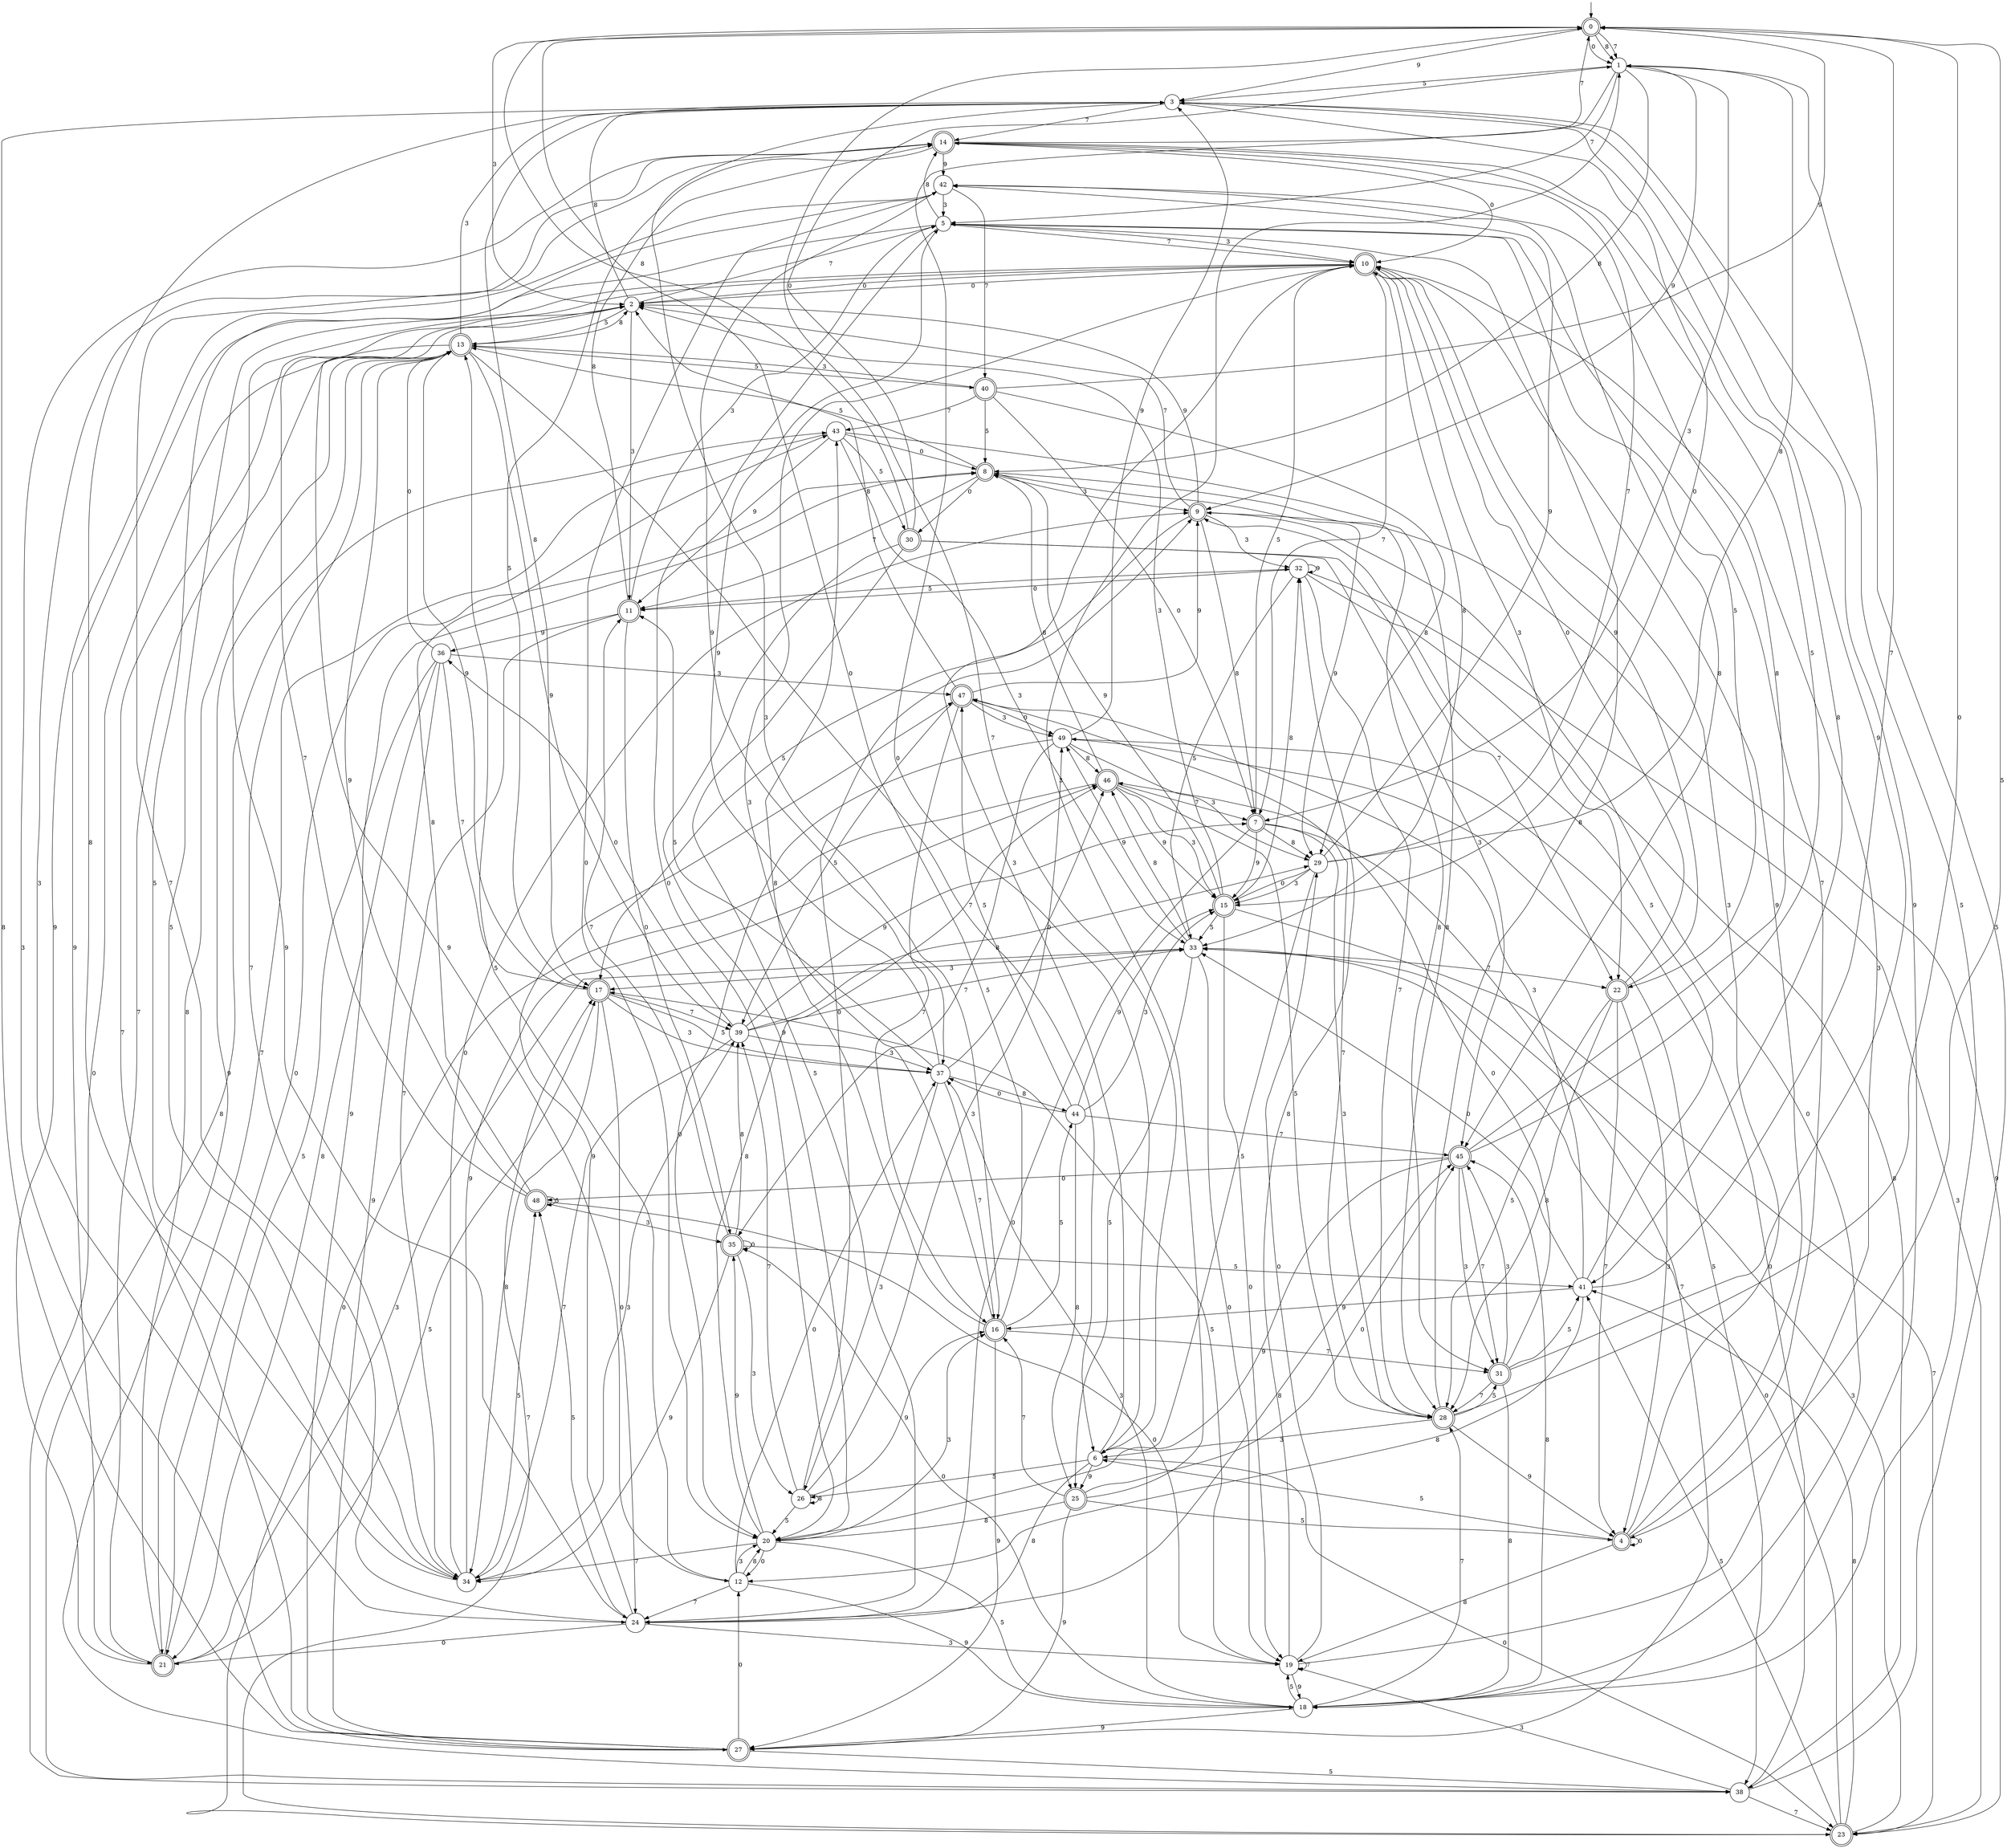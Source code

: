 digraph g {

	s0 [shape="doublecircle" label="0"];
	s1 [shape="circle" label="1"];
	s2 [shape="circle" label="2"];
	s3 [shape="circle" label="3"];
	s4 [shape="doublecircle" label="4"];
	s5 [shape="circle" label="5"];
	s6 [shape="circle" label="6"];
	s7 [shape="doublecircle" label="7"];
	s8 [shape="doublecircle" label="8"];
	s9 [shape="doublecircle" label="9"];
	s10 [shape="doublecircle" label="10"];
	s11 [shape="doublecircle" label="11"];
	s12 [shape="circle" label="12"];
	s13 [shape="doublecircle" label="13"];
	s14 [shape="doublecircle" label="14"];
	s15 [shape="doublecircle" label="15"];
	s16 [shape="doublecircle" label="16"];
	s17 [shape="doublecircle" label="17"];
	s18 [shape="circle" label="18"];
	s19 [shape="circle" label="19"];
	s20 [shape="circle" label="20"];
	s21 [shape="doublecircle" label="21"];
	s22 [shape="doublecircle" label="22"];
	s23 [shape="doublecircle" label="23"];
	s24 [shape="circle" label="24"];
	s25 [shape="doublecircle" label="25"];
	s26 [shape="circle" label="26"];
	s27 [shape="doublecircle" label="27"];
	s28 [shape="doublecircle" label="28"];
	s29 [shape="circle" label="29"];
	s30 [shape="doublecircle" label="30"];
	s31 [shape="doublecircle" label="31"];
	s32 [shape="circle" label="32"];
	s33 [shape="circle" label="33"];
	s34 [shape="circle" label="34"];
	s35 [shape="doublecircle" label="35"];
	s36 [shape="circle" label="36"];
	s37 [shape="circle" label="37"];
	s38 [shape="circle" label="38"];
	s39 [shape="circle" label="39"];
	s40 [shape="doublecircle" label="40"];
	s41 [shape="circle" label="41"];
	s42 [shape="circle" label="42"];
	s43 [shape="circle" label="43"];
	s44 [shape="circle" label="44"];
	s45 [shape="doublecircle" label="45"];
	s46 [shape="doublecircle" label="46"];
	s47 [shape="doublecircle" label="47"];
	s48 [shape="doublecircle" label="48"];
	s49 [shape="circle" label="49"];
	s0 -> s1 [label="7"];
	s0 -> s1 [label="0"];
	s0 -> s2 [label="3"];
	s0 -> s1 [label="8"];
	s0 -> s3 [label="9"];
	s0 -> s4 [label="5"];
	s1 -> s5 [label="7"];
	s1 -> s6 [label="0"];
	s1 -> s7 [label="3"];
	s1 -> s8 [label="8"];
	s1 -> s9 [label="9"];
	s1 -> s3 [label="5"];
	s2 -> s5 [label="7"];
	s2 -> s10 [label="0"];
	s2 -> s11 [label="3"];
	s2 -> s3 [label="8"];
	s2 -> s12 [label="9"];
	s2 -> s13 [label="5"];
	s3 -> s14 [label="7"];
	s3 -> s15 [label="0"];
	s3 -> s16 [label="3"];
	s3 -> s17 [label="8"];
	s3 -> s18 [label="9"];
	s3 -> s18 [label="5"];
	s4 -> s5 [label="7"];
	s4 -> s4 [label="0"];
	s4 -> s10 [label="3"];
	s4 -> s19 [label="8"];
	s4 -> s10 [label="9"];
	s4 -> s6 [label="5"];
	s5 -> s10 [label="7"];
	s5 -> s20 [label="0"];
	s5 -> s10 [label="3"];
	s5 -> s14 [label="8"];
	s5 -> s21 [label="9"];
	s5 -> s22 [label="5"];
	s6 -> s0 [label="7"];
	s6 -> s23 [label="0"];
	s6 -> s10 [label="3"];
	s6 -> s24 [label="8"];
	s6 -> s25 [label="9"];
	s6 -> s26 [label="5"];
	s7 -> s27 [label="7"];
	s7 -> s24 [label="0"];
	s7 -> s28 [label="3"];
	s7 -> s29 [label="8"];
	s7 -> s15 [label="9"];
	s7 -> s10 [label="5"];
	s8 -> s11 [label="7"];
	s8 -> s30 [label="0"];
	s8 -> s9 [label="3"];
	s8 -> s31 [label="8"];
	s8 -> s29 [label="9"];
	s8 -> s13 [label="5"];
	s9 -> s2 [label="7"];
	s9 -> s18 [label="0"];
	s9 -> s32 [label="3"];
	s9 -> s7 [label="8"];
	s9 -> s2 [label="9"];
	s9 -> s17 [label="5"];
	s10 -> s7 [label="7"];
	s10 -> s2 [label="0"];
	s10 -> s22 [label="3"];
	s10 -> s33 [label="8"];
	s10 -> s24 [label="9"];
	s10 -> s34 [label="5"];
	s11 -> s34 [label="7"];
	s11 -> s35 [label="0"];
	s11 -> s5 [label="3"];
	s11 -> s14 [label="8"];
	s11 -> s36 [label="9"];
	s11 -> s32 [label="5"];
	s12 -> s24 [label="7"];
	s12 -> s37 [label="0"];
	s12 -> s20 [label="3"];
	s12 -> s20 [label="8"];
	s12 -> s18 [label="9"];
	s12 -> s13 [label="5"];
	s13 -> s6 [label="7"];
	s13 -> s38 [label="0"];
	s13 -> s3 [label="3"];
	s13 -> s2 [label="8"];
	s13 -> s39 [label="9"];
	s13 -> s40 [label="5"];
	s14 -> s0 [label="7"];
	s14 -> s10 [label="0"];
	s14 -> s24 [label="3"];
	s14 -> s41 [label="8"];
	s14 -> s42 [label="9"];
	s14 -> s17 [label="5"];
	s15 -> s23 [label="7"];
	s15 -> s19 [label="0"];
	s15 -> s2 [label="3"];
	s15 -> s32 [label="8"];
	s15 -> s8 [label="9"];
	s15 -> s33 [label="5"];
	s16 -> s31 [label="7"];
	s16 -> s0 [label="0"];
	s16 -> s10 [label="3"];
	s16 -> s43 [label="8"];
	s16 -> s27 [label="9"];
	s16 -> s44 [label="5"];
	s17 -> s39 [label="7"];
	s17 -> s24 [label="0"];
	s17 -> s37 [label="3"];
	s17 -> s34 [label="8"];
	s17 -> s13 [label="9"];
	s17 -> s37 [label="5"];
	s18 -> s28 [label="7"];
	s18 -> s35 [label="0"];
	s18 -> s37 [label="3"];
	s18 -> s45 [label="8"];
	s18 -> s27 [label="9"];
	s18 -> s19 [label="5"];
	s19 -> s19 [label="7"];
	s19 -> s29 [label="0"];
	s19 -> s10 [label="3"];
	s19 -> s32 [label="8"];
	s19 -> s18 [label="9"];
	s19 -> s17 [label="5"];
	s20 -> s34 [label="7"];
	s20 -> s12 [label="0"];
	s20 -> s16 [label="3"];
	s20 -> s46 [label="8"];
	s20 -> s35 [label="9"];
	s20 -> s18 [label="5"];
	s21 -> s13 [label="7"];
	s21 -> s8 [label="0"];
	s21 -> s33 [label="3"];
	s21 -> s13 [label="8"];
	s21 -> s42 [label="9"];
	s21 -> s17 [label="5"];
	s22 -> s4 [label="7"];
	s22 -> s10 [label="0"];
	s22 -> s4 [label="3"];
	s22 -> s28 [label="8"];
	s22 -> s10 [label="9"];
	s22 -> s28 [label="5"];
	s23 -> s17 [label="7"];
	s23 -> s33 [label="0"];
	s23 -> s33 [label="3"];
	s23 -> s41 [label="8"];
	s23 -> s9 [label="9"];
	s23 -> s41 [label="5"];
	s24 -> s14 [label="7"];
	s24 -> s21 [label="0"];
	s24 -> s19 [label="3"];
	s24 -> s45 [label="8"];
	s24 -> s47 [label="9"];
	s24 -> s48 [label="5"];
	s25 -> s16 [label="7"];
	s25 -> s45 [label="0"];
	s25 -> s1 [label="3"];
	s25 -> s20 [label="8"];
	s25 -> s27 [label="9"];
	s25 -> s4 [label="5"];
	s26 -> s39 [label="7"];
	s26 -> s9 [label="0"];
	s26 -> s49 [label="3"];
	s26 -> s26 [label="8"];
	s26 -> s16 [label="9"];
	s26 -> s20 [label="5"];
	s27 -> s2 [label="7"];
	s27 -> s12 [label="0"];
	s27 -> s14 [label="3"];
	s27 -> s3 [label="8"];
	s27 -> s8 [label="9"];
	s27 -> s38 [label="5"];
	s28 -> s47 [label="7"];
	s28 -> s0 [label="0"];
	s28 -> s6 [label="3"];
	s28 -> s5 [label="8"];
	s28 -> s4 [label="9"];
	s28 -> s31 [label="5"];
	s29 -> s14 [label="7"];
	s29 -> s15 [label="0"];
	s29 -> s15 [label="3"];
	s29 -> s1 [label="8"];
	s29 -> s42 [label="9"];
	s29 -> s6 [label="5"];
	s30 -> s22 [label="7"];
	s30 -> s1 [label="0"];
	s30 -> s45 [label="3"];
	s30 -> s0 [label="8"];
	s30 -> s20 [label="9"];
	s30 -> s24 [label="5"];
	s31 -> s28 [label="7"];
	s31 -> s46 [label="0"];
	s31 -> s45 [label="3"];
	s31 -> s18 [label="8"];
	s31 -> s3 [label="9"];
	s31 -> s41 [label="5"];
	s32 -> s28 [label="7"];
	s32 -> s11 [label="0"];
	s32 -> s23 [label="3"];
	s32 -> s38 [label="8"];
	s32 -> s32 [label="9"];
	s32 -> s33 [label="5"];
	s33 -> s22 [label="7"];
	s33 -> s19 [label="0"];
	s33 -> s17 [label="3"];
	s33 -> s46 [label="8"];
	s33 -> s49 [label="9"];
	s33 -> s25 [label="5"];
	s34 -> s13 [label="7"];
	s34 -> s9 [label="0"];
	s34 -> s39 [label="3"];
	s34 -> s3 [label="8"];
	s34 -> s46 [label="9"];
	s34 -> s48 [label="5"];
	s35 -> s11 [label="7"];
	s35 -> s35 [label="0"];
	s35 -> s26 [label="3"];
	s35 -> s39 [label="8"];
	s35 -> s34 [label="9"];
	s35 -> s41 [label="5"];
	s36 -> s17 [label="7"];
	s36 -> s13 [label="0"];
	s36 -> s47 [label="3"];
	s36 -> s21 [label="8"];
	s36 -> s27 [label="9"];
	s36 -> s21 [label="5"];
	s37 -> s16 [label="7"];
	s37 -> s46 [label="0"];
	s37 -> s26 [label="3"];
	s37 -> s44 [label="8"];
	s37 -> s5 [label="9"];
	s37 -> s11 [label="5"];
	s38 -> s23 [label="7"];
	s38 -> s49 [label="0"];
	s38 -> s19 [label="3"];
	s38 -> s43 [label="8"];
	s38 -> s13 [label="9"];
	s38 -> s1 [label="5"];
	s39 -> s34 [label="7"];
	s39 -> s36 [label="0"];
	s39 -> s37 [label="3"];
	s39 -> s29 [label="8"];
	s39 -> s7 [label="9"];
	s39 -> s33 [label="5"];
	s40 -> s43 [label="7"];
	s40 -> s7 [label="0"];
	s40 -> s13 [label="3"];
	s40 -> s29 [label="8"];
	s40 -> s0 [label="9"];
	s40 -> s8 [label="5"];
	s41 -> s0 [label="7"];
	s41 -> s33 [label="0"];
	s41 -> s47 [label="3"];
	s41 -> s12 [label="8"];
	s41 -> s16 [label="9"];
	s41 -> s9 [label="5"];
	s42 -> s40 [label="7"];
	s42 -> s20 [label="0"];
	s42 -> s5 [label="3"];
	s42 -> s45 [label="8"];
	s42 -> s37 [label="9"];
	s42 -> s34 [label="5"];
	s43 -> s21 [label="7"];
	s43 -> s8 [label="0"];
	s43 -> s33 [label="3"];
	s43 -> s28 [label="8"];
	s43 -> s11 [label="9"];
	s43 -> s30 [label="5"];
	s44 -> s45 [label="7"];
	s44 -> s37 [label="0"];
	s44 -> s15 [label="3"];
	s44 -> s25 [label="8"];
	s44 -> s15 [label="9"];
	s44 -> s47 [label="5"];
	s45 -> s31 [label="7"];
	s45 -> s48 [label="0"];
	s45 -> s31 [label="3"];
	s45 -> s42 [label="8"];
	s45 -> s20 [label="9"];
	s45 -> s14 [label="5"];
	s46 -> s7 [label="7"];
	s46 -> s23 [label="0"];
	s46 -> s15 [label="3"];
	s46 -> s8 [label="8"];
	s46 -> s15 [label="9"];
	s46 -> s28 [label="5"];
	s47 -> s16 [label="7"];
	s47 -> s49 [label="0"];
	s47 -> s49 [label="3"];
	s47 -> s2 [label="8"];
	s47 -> s9 [label="9"];
	s47 -> s39 [label="5"];
	s48 -> s2 [label="7"];
	s48 -> s19 [label="0"];
	s48 -> s35 [label="3"];
	s48 -> s43 [label="8"];
	s48 -> s13 [label="9"];
	s48 -> s48 [label="5"];
	s49 -> s35 [label="7"];
	s49 -> s20 [label="0"];
	s49 -> s29 [label="3"];
	s49 -> s46 [label="8"];
	s49 -> s3 [label="9"];
	s49 -> s38 [label="5"];

__start0 [label="" shape="none" width="0" height="0"];
__start0 -> s0;

}
